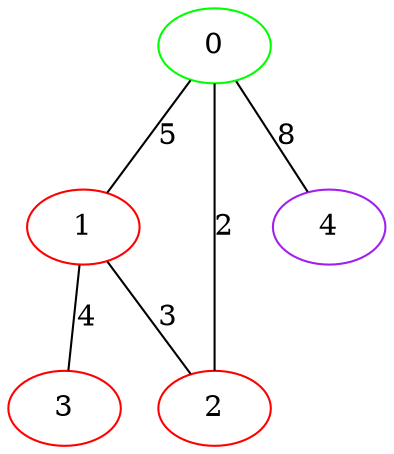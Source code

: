 graph "" {
0 [color=green, weight=2];
1 [color=red, weight=1];
2 [color=red, weight=1];
3 [color=red, weight=1];
4 [color=purple, weight=4];
0 -- 1  [key=0, label=5];
0 -- 2  [key=0, label=2];
0 -- 4  [key=0, label=8];
1 -- 2  [key=0, label=3];
1 -- 3  [key=0, label=4];
}
